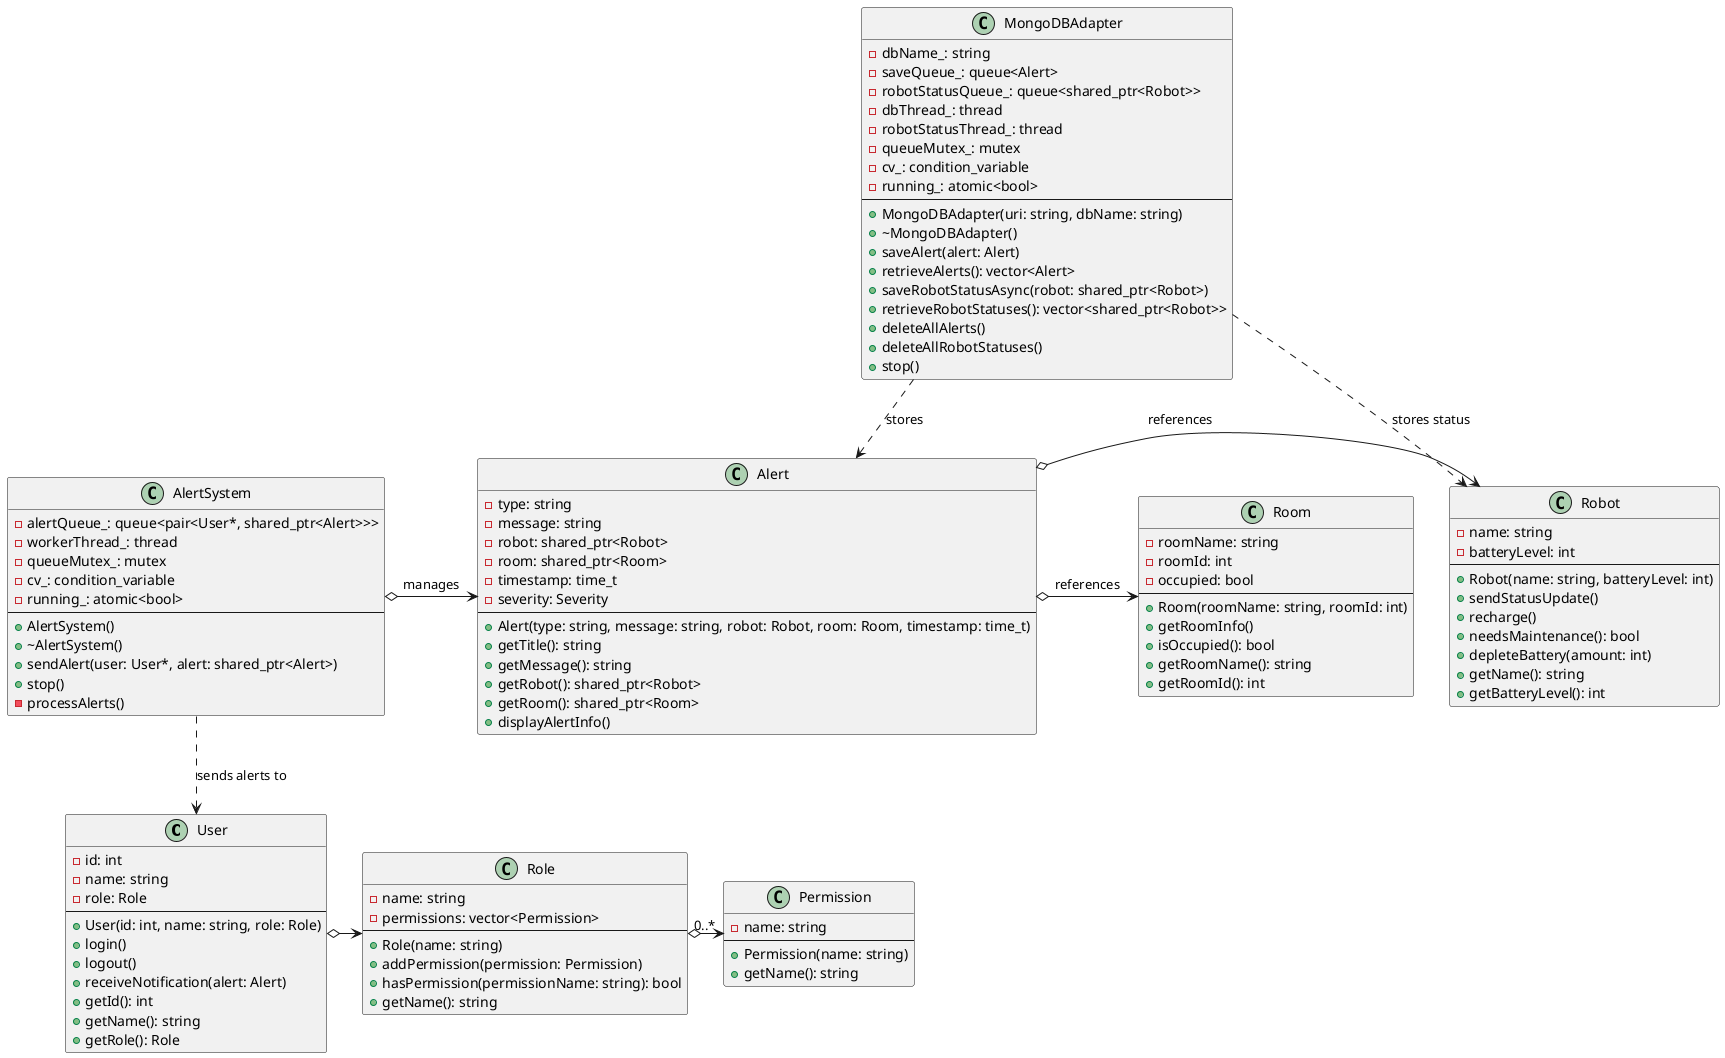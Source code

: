 @startuml

' User Management Classes
class User {
    - id: int
    - name: string
    - role: Role
    --
    + User(id: int, name: string, role: Role)
    + login()
    + logout()
    + receiveNotification(alert: Alert)
    + getId(): int
    + getName(): string
    + getRole(): Role
}

class Role {
    - name: string
    - permissions: vector<Permission>
    --
    + Role(name: string)
    + addPermission(permission: Permission)
    + hasPermission(permissionName: string): bool
    + getName(): string
}

class Permission {
    - name: string
    --
    + Permission(name: string)
    + getName(): string
}

' Alert System Classes
class Alert {
    - type: string
    - message: string
    - robot: shared_ptr<Robot>
    - room: shared_ptr<Room>
    - timestamp: time_t
    - severity: Severity
    --
    + Alert(type: string, message: string, robot: Robot, room: Room, timestamp: time_t)
    + getTitle(): string
    + getMessage(): string
    + getRobot(): shared_ptr<Robot>
    + getRoom(): shared_ptr<Room>
    + displayAlertInfo()
}

class AlertSystem {
    - alertQueue_: queue<pair<User*, shared_ptr<Alert>>>
    - workerThread_: thread
    - queueMutex_: mutex
    - cv_: condition_variable
    - running_: atomic<bool>
    --
    + AlertSystem()
    + ~AlertSystem()
    + sendAlert(user: User*, alert: shared_ptr<Alert>)
    + stop()
    - processAlerts()
}

' Robot and Room Classes
class Robot {
    - name: string
    - batteryLevel: int
    --
    + Robot(name: string, batteryLevel: int)
    + sendStatusUpdate()
    + recharge()
    + needsMaintenance(): bool
    + depleteBattery(amount: int)
    + getName(): string
    + getBatteryLevel(): int
}

class Room {
    - roomName: string
    - roomId: int
    - occupied: bool
    --
    + Room(roomName: string, roomId: int)
    + getRoomInfo()
    + isOccupied(): bool
    + getRoomName(): string
    + getRoomId(): int
}

' Database Adapter
class MongoDBAdapter {
    - dbName_: string
    - saveQueue_: queue<Alert>
    - robotStatusQueue_: queue<shared_ptr<Robot>>
    - dbThread_: thread
    - robotStatusThread_: thread
    - queueMutex_: mutex
    - cv_: condition_variable
    - running_: atomic<bool>
    --
    + MongoDBAdapter(uri: string, dbName: string)
    + ~MongoDBAdapter()
    + saveAlert(alert: Alert)
    + retrieveAlerts(): vector<Alert>
    + saveRobotStatusAsync(robot: shared_ptr<Robot>)
    + retrieveRobotStatuses(): vector<shared_ptr<Robot>>
    + deleteAllAlerts()
    + deleteAllRobotStatuses()
    + stop()
}

' Relationships
User o-> Role
Role o-> "0..*" Permission

AlertSystem ..> User : sends alerts to
AlertSystem o-> Alert : manages
Alert o-> Robot : references
Alert o-> Room : references

MongoDBAdapter ..> Alert : stores
MongoDBAdapter ..> Robot : stores status

@enduml